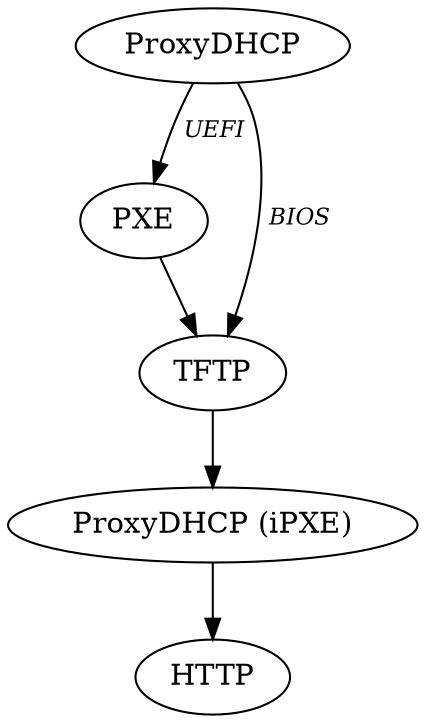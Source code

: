 digraph G {
    ProxyDHCP1 [label="ProxyDHCP"];
    ProxyDHCP2 [label="ProxyDHCP (iPXE)"];
    
    ProxyDHCP1 -> PXE [label=< <i>UEFI</i> >, fontsize=11];
    ProxyDHCP1 -> TFTP [label=< <i>BIOS</i> >, fontsize=11];
    PXE -> TFTP;
    TFTP -> ProxyDHCP2;
    ProxyDHCP2 -> HTTP;
}

